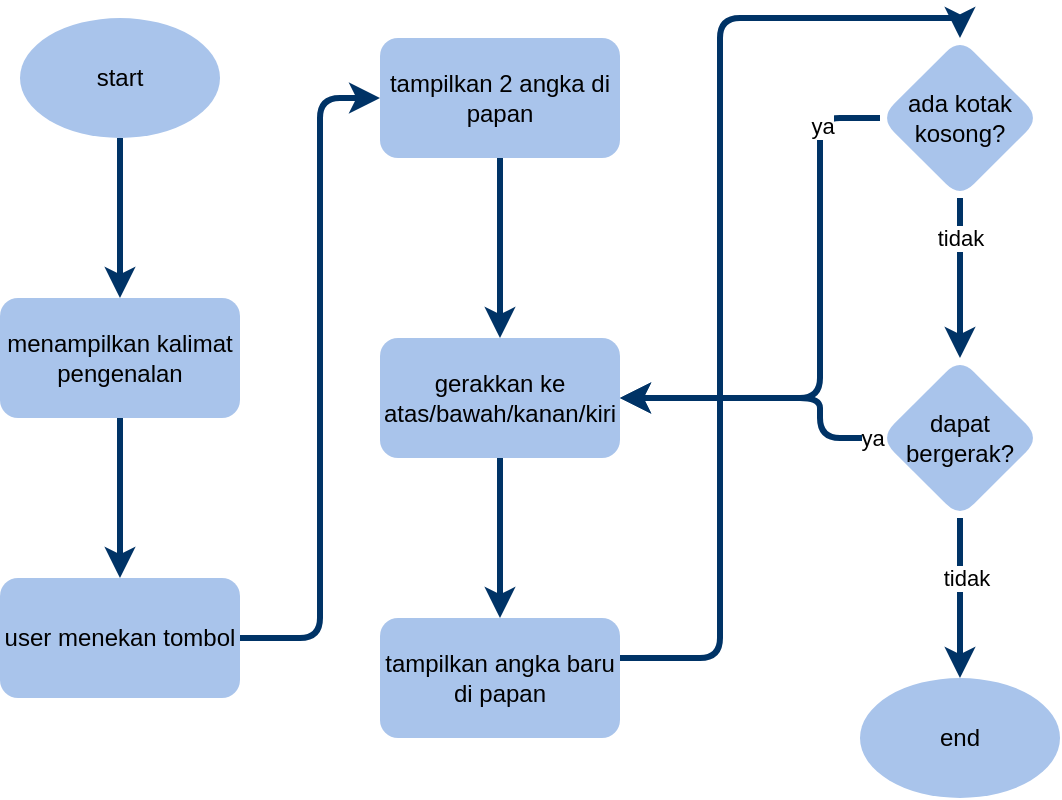 <mxfile version="14.0.1" type="github" pages="4">
  <diagram id="T2UT2bo1Ak-v4aJfg-jY" name="program">
    <mxGraphModel dx="1038" dy="1725" grid="1" gridSize="10" guides="1" tooltips="1" connect="1" arrows="1" fold="1" page="1" pageScale="1" pageWidth="827" pageHeight="1169" math="0" shadow="0">
      <root>
        <mxCell id="Y4s4Qlk-AK0nIqDz4730-0" />
        <mxCell id="Y4s4Qlk-AK0nIqDz4730-1" parent="Y4s4Qlk-AK0nIqDz4730-0" />
        <mxCell id="zIXlKLe2HgzTRJqo0AAv-16" value="" style="edgeStyle=orthogonalEdgeStyle;orthogonalLoop=1;jettySize=auto;html=1;fillColor=#eeeeee;strokeWidth=3;strokeColor=#003366;rounded=1;" parent="Y4s4Qlk-AK0nIqDz4730-1" source="Y4s4Qlk-AK0nIqDz4730-2" target="zIXlKLe2HgzTRJqo0AAv-15" edge="1">
          <mxGeometry relative="1" as="geometry" />
        </mxCell>
        <mxCell id="Y4s4Qlk-AK0nIqDz4730-2" value="tampilkan 2 angka di papan" style="rounded=1;whiteSpace=wrap;html=1;strokeColor=none;fillColor=#A9C4EB;" parent="Y4s4Qlk-AK0nIqDz4730-1" vertex="1">
          <mxGeometry x="330" y="-310" width="120" height="60" as="geometry" />
        </mxCell>
        <mxCell id="C9TWbiOwn15Tb-WQ4l_E-3" value="" style="edgeStyle=orthogonalEdgeStyle;orthogonalLoop=1;jettySize=auto;html=1;fillColor=#eeeeee;strokeWidth=3;strokeColor=#003366;rounded=1;" edge="1" parent="Y4s4Qlk-AK0nIqDz4730-1" source="zIXlKLe2HgzTRJqo0AAv-0" target="C9TWbiOwn15Tb-WQ4l_E-1">
          <mxGeometry relative="1" as="geometry" />
        </mxCell>
        <mxCell id="zIXlKLe2HgzTRJqo0AAv-0" value="start" style="strokeWidth=1;html=1;shape=mxgraph.flowchart.start_1;whiteSpace=wrap;strokeColor=none;fillColor=#A9C4EB;" parent="Y4s4Qlk-AK0nIqDz4730-1" vertex="1">
          <mxGeometry x="150" y="-320" width="100" height="60" as="geometry" />
        </mxCell>
        <mxCell id="zIXlKLe2HgzTRJqo0AAv-19" value="" style="edgeStyle=orthogonalEdgeStyle;orthogonalLoop=1;jettySize=auto;html=1;fillColor=#eeeeee;strokeWidth=3;strokeColor=#003366;rounded=1;" parent="Y4s4Qlk-AK0nIqDz4730-1" source="zIXlKLe2HgzTRJqo0AAv-15" target="zIXlKLe2HgzTRJqo0AAv-18" edge="1">
          <mxGeometry relative="1" as="geometry" />
        </mxCell>
        <mxCell id="zIXlKLe2HgzTRJqo0AAv-15" value="gerakkan ke atas/bawah/kanan/kiri" style="whiteSpace=wrap;html=1;rounded=1;strokeColor=none;fillColor=#A9C4EB;" parent="Y4s4Qlk-AK0nIqDz4730-1" vertex="1">
          <mxGeometry x="330" y="-160" width="120" height="60" as="geometry" />
        </mxCell>
        <mxCell id="zIXlKLe2HgzTRJqo0AAv-21" value="" style="edgeStyle=orthogonalEdgeStyle;orthogonalLoop=1;jettySize=auto;html=1;strokeWidth=3;strokeColor=#003366;rounded=1;" parent="Y4s4Qlk-AK0nIqDz4730-1" source="zIXlKLe2HgzTRJqo0AAv-18" target="zIXlKLe2HgzTRJqo0AAv-20" edge="1">
          <mxGeometry relative="1" as="geometry">
            <Array as="points">
              <mxPoint x="500" />
              <mxPoint x="500" y="-320" />
              <mxPoint x="620" y="-320" />
            </Array>
          </mxGeometry>
        </mxCell>
        <mxCell id="zIXlKLe2HgzTRJqo0AAv-18" value="tampilkan angka baru di papan" style="whiteSpace=wrap;html=1;rounded=1;strokeColor=none;fillColor=#A9C4EB;" parent="Y4s4Qlk-AK0nIqDz4730-1" vertex="1">
          <mxGeometry x="330" y="-20" width="120" height="60" as="geometry" />
        </mxCell>
        <mxCell id="zIXlKLe2HgzTRJqo0AAv-23" value="" style="edgeStyle=orthogonalEdgeStyle;orthogonalLoop=1;jettySize=auto;html=1;strokeWidth=3;strokeColor=#003366;rounded=1;" parent="Y4s4Qlk-AK0nIqDz4730-1" source="zIXlKLe2HgzTRJqo0AAv-20" target="zIXlKLe2HgzTRJqo0AAv-22" edge="1">
          <mxGeometry relative="1" as="geometry" />
        </mxCell>
        <mxCell id="zIXlKLe2HgzTRJqo0AAv-30" value="tidak" style="edgeLabel;html=1;align=center;verticalAlign=middle;resizable=0;points=[];" parent="zIXlKLe2HgzTRJqo0AAv-23" vertex="1" connectable="0">
          <mxGeometry x="-0.77" y="1" relative="1" as="geometry">
            <mxPoint x="-1" y="11" as="offset" />
          </mxGeometry>
        </mxCell>
        <mxCell id="zIXlKLe2HgzTRJqo0AAv-27" style="edgeStyle=orthogonalEdgeStyle;orthogonalLoop=1;jettySize=auto;html=1;exitX=0;exitY=0.5;exitDx=0;exitDy=0;entryX=1;entryY=0.5;entryDx=0;entryDy=0;strokeWidth=3;strokeColor=#003366;rounded=1;" parent="Y4s4Qlk-AK0nIqDz4730-1" source="zIXlKLe2HgzTRJqo0AAv-20" target="zIXlKLe2HgzTRJqo0AAv-15" edge="1">
          <mxGeometry relative="1" as="geometry">
            <Array as="points">
              <mxPoint x="550" y="-270" />
              <mxPoint x="550" y="-130" />
            </Array>
          </mxGeometry>
        </mxCell>
        <mxCell id="zIXlKLe2HgzTRJqo0AAv-29" value="ya" style="edgeLabel;html=1;align=center;verticalAlign=middle;resizable=0;points=[];" parent="zIXlKLe2HgzTRJqo0AAv-27" vertex="1" connectable="0">
          <mxGeometry x="-0.781" y="4" relative="1" as="geometry">
            <mxPoint as="offset" />
          </mxGeometry>
        </mxCell>
        <mxCell id="zIXlKLe2HgzTRJqo0AAv-20" value="ada kotak kosong?" style="rhombus;whiteSpace=wrap;html=1;rounded=1;strokeColor=none;fillColor=#A9C4EB;" parent="Y4s4Qlk-AK0nIqDz4730-1" vertex="1">
          <mxGeometry x="580" y="-310" width="80" height="80" as="geometry" />
        </mxCell>
        <mxCell id="zIXlKLe2HgzTRJqo0AAv-26" value="" style="edgeStyle=orthogonalEdgeStyle;orthogonalLoop=1;jettySize=auto;html=1;strokeWidth=3;strokeColor=#003366;rounded=1;" parent="Y4s4Qlk-AK0nIqDz4730-1" source="zIXlKLe2HgzTRJqo0AAv-22" target="zIXlKLe2HgzTRJqo0AAv-25" edge="1">
          <mxGeometry relative="1" as="geometry">
            <Array as="points">
              <mxPoint x="620" y="-10" />
              <mxPoint x="620" y="-10" />
            </Array>
          </mxGeometry>
        </mxCell>
        <mxCell id="zIXlKLe2HgzTRJqo0AAv-31" value="tidak" style="edgeLabel;html=1;align=center;verticalAlign=middle;resizable=0;points=[];" parent="zIXlKLe2HgzTRJqo0AAv-26" vertex="1" connectable="0">
          <mxGeometry x="-0.245" y="3" relative="1" as="geometry">
            <mxPoint as="offset" />
          </mxGeometry>
        </mxCell>
        <mxCell id="zIXlKLe2HgzTRJqo0AAv-28" style="edgeStyle=orthogonalEdgeStyle;orthogonalLoop=1;jettySize=auto;html=1;exitX=0;exitY=0.5;exitDx=0;exitDy=0;entryX=1;entryY=0.5;entryDx=0;entryDy=0;strokeWidth=3;strokeColor=#003366;rounded=1;" parent="Y4s4Qlk-AK0nIqDz4730-1" source="zIXlKLe2HgzTRJqo0AAv-22" target="zIXlKLe2HgzTRJqo0AAv-15" edge="1">
          <mxGeometry relative="1" as="geometry">
            <Array as="points">
              <mxPoint x="550" y="-110" />
              <mxPoint x="550" y="-130" />
            </Array>
          </mxGeometry>
        </mxCell>
        <mxCell id="zIXlKLe2HgzTRJqo0AAv-32" value="ya" style="edgeLabel;html=1;align=center;verticalAlign=middle;resizable=0;points=[];" parent="zIXlKLe2HgzTRJqo0AAv-28" vertex="1" connectable="0">
          <mxGeometry x="-0.939" relative="1" as="geometry">
            <mxPoint as="offset" />
          </mxGeometry>
        </mxCell>
        <mxCell id="zIXlKLe2HgzTRJqo0AAv-22" value="dapat bergerak?" style="rhombus;whiteSpace=wrap;html=1;rounded=1;strokeColor=none;fillColor=#A9C4EB;" parent="Y4s4Qlk-AK0nIqDz4730-1" vertex="1">
          <mxGeometry x="580" y="-150" width="80" height="80" as="geometry" />
        </mxCell>
        <mxCell id="zIXlKLe2HgzTRJqo0AAv-25" value="end" style="strokeWidth=1;html=1;shape=mxgraph.flowchart.start_1;whiteSpace=wrap;strokeColor=none;fillColor=#A9C4EB;" parent="Y4s4Qlk-AK0nIqDz4730-1" vertex="1">
          <mxGeometry x="570" y="10" width="100" height="60" as="geometry" />
        </mxCell>
        <mxCell id="C9TWbiOwn15Tb-WQ4l_E-0" value="" style="edgeStyle=orthogonalEdgeStyle;orthogonalLoop=1;jettySize=auto;html=1;fillColor=#eeeeee;strokeWidth=3;strokeColor=#003366;rounded=1;" edge="1" parent="Y4s4Qlk-AK0nIqDz4730-1" source="C9TWbiOwn15Tb-WQ4l_E-1" target="C9TWbiOwn15Tb-WQ4l_E-2">
          <mxGeometry relative="1" as="geometry" />
        </mxCell>
        <mxCell id="C9TWbiOwn15Tb-WQ4l_E-1" value="menampilkan kalimat pengenalan" style="whiteSpace=wrap;html=1;strokeWidth=1;rounded=1;glass=0;strokeColor=none;fillColor=#A9C4EB;" vertex="1" parent="Y4s4Qlk-AK0nIqDz4730-1">
          <mxGeometry x="140" y="-180" width="120" height="60" as="geometry" />
        </mxCell>
        <mxCell id="C9TWbiOwn15Tb-WQ4l_E-4" value="" style="edgeStyle=orthogonalEdgeStyle;orthogonalLoop=1;jettySize=auto;html=1;exitX=1;exitY=0.5;exitDx=0;exitDy=0;entryX=0;entryY=0.5;entryDx=0;entryDy=0;fillColor=#eeeeee;strokeWidth=3;strokeColor=#003366;rounded=1;" edge="1" parent="Y4s4Qlk-AK0nIqDz4730-1" source="C9TWbiOwn15Tb-WQ4l_E-2" target="Y4s4Qlk-AK0nIqDz4730-2">
          <mxGeometry relative="1" as="geometry">
            <mxPoint x="260" y="-100" as="sourcePoint" />
            <Array as="points">
              <mxPoint x="300" y="-10" />
              <mxPoint x="300" y="-280" />
            </Array>
          </mxGeometry>
        </mxCell>
        <mxCell id="C9TWbiOwn15Tb-WQ4l_E-2" value="user menekan tombol" style="whiteSpace=wrap;html=1;strokeWidth=1;rounded=1;strokeColor=none;fillColor=#A9C4EB;" vertex="1" parent="Y4s4Qlk-AK0nIqDz4730-1">
          <mxGeometry x="140" y="-40" width="120" height="60" as="geometry" />
        </mxCell>
      </root>
    </mxGraphModel>
  </diagram>
  <diagram id="WUv8m9_v2FEr9Gl5PyzX" name="hipo">
    <mxGraphModel dx="1038" dy="556" grid="1" gridSize="10" guides="1" tooltips="1" connect="1" arrows="1" fold="1" page="1" pageScale="1" pageWidth="827" pageHeight="1169" math="0" shadow="0">
      <root>
        <mxCell id="J490jO19RQLcvETdYB3l-0" />
        <mxCell id="J490jO19RQLcvETdYB3l-1" parent="J490jO19RQLcvETdYB3l-0" />
        <mxCell id="J490jO19RQLcvETdYB3l-4" value="" style="edgeStyle=orthogonalEdgeStyle;orthogonalLoop=1;jettySize=auto;html=1;strokeWidth=3;strokeColor=#003366;rounded=1;" parent="J490jO19RQLcvETdYB3l-1" source="J490jO19RQLcvETdYB3l-2" target="J490jO19RQLcvETdYB3l-3" edge="1">
          <mxGeometry relative="1" as="geometry">
            <Array as="points">
              <mxPoint x="414" y="130" />
              <mxPoint x="90" y="130" />
            </Array>
          </mxGeometry>
        </mxCell>
        <mxCell id="2frOQ8A8OxgFI9AzfBDg-1" value="" style="edgeStyle=orthogonalEdgeStyle;orthogonalLoop=1;jettySize=auto;html=1;strokeWidth=3;strokeColor=#003366;rounded=1;" parent="J490jO19RQLcvETdYB3l-1" source="J490jO19RQLcvETdYB3l-2" target="2frOQ8A8OxgFI9AzfBDg-0" edge="1">
          <mxGeometry relative="1" as="geometry" />
        </mxCell>
        <mxCell id="mZYsYZGWJdY1S_dB_Dcn-1" value="" style="edgeStyle=orthogonalEdgeStyle;orthogonalLoop=1;jettySize=auto;html=1;strokeWidth=3;strokeColor=#003366;rounded=1;" parent="J490jO19RQLcvETdYB3l-1" source="J490jO19RQLcvETdYB3l-2" target="mZYsYZGWJdY1S_dB_Dcn-0" edge="1">
          <mxGeometry relative="1" as="geometry">
            <Array as="points">
              <mxPoint x="414" y="130" />
              <mxPoint x="700" y="130" />
            </Array>
          </mxGeometry>
        </mxCell>
        <mxCell id="J490jO19RQLcvETdYB3l-2" value="sistem game 2048" style="rounded=0;whiteSpace=wrap;html=1;fillColor=#A9C4EB;strokeColor=none;glass=0;sketch=0;" parent="J490jO19RQLcvETdYB3l-1" vertex="1">
          <mxGeometry x="354" y="40" width="120" height="60" as="geometry" />
        </mxCell>
        <mxCell id="cxbXZ9GZxJAZjIofKFGW-1" value="" style="edgeStyle=orthogonalEdgeStyle;orthogonalLoop=1;jettySize=auto;html=1;strokeWidth=3;strokeColor=#003366;rounded=1;" parent="J490jO19RQLcvETdYB3l-1" source="J490jO19RQLcvETdYB3l-3" target="cxbXZ9GZxJAZjIofKFGW-0" edge="1">
          <mxGeometry relative="1" as="geometry" />
        </mxCell>
        <mxCell id="J490jO19RQLcvETdYB3l-3" value="entry perintah" style="rounded=0;whiteSpace=wrap;html=1;fillColor=#A9C4EB;strokeColor=none;glass=0;sketch=0;" parent="J490jO19RQLcvETdYB3l-1" vertex="1">
          <mxGeometry x="30" y="180" width="120" height="60" as="geometry" />
        </mxCell>
        <mxCell id="cxbXZ9GZxJAZjIofKFGW-7" value="" style="edgeStyle=orthogonalEdgeStyle;orthogonalLoop=1;jettySize=auto;html=1;strokeWidth=3;strokeColor=#003366;rounded=1;" parent="J490jO19RQLcvETdYB3l-1" source="2frOQ8A8OxgFI9AzfBDg-0" target="cxbXZ9GZxJAZjIofKFGW-6" edge="1">
          <mxGeometry relative="1" as="geometry" />
        </mxCell>
        <mxCell id="2frOQ8A8OxgFI9AzfBDg-0" value="operasi game" style="rounded=0;whiteSpace=wrap;html=1;fillColor=#A9C4EB;strokeColor=none;glass=0;sketch=0;" parent="J490jO19RQLcvETdYB3l-1" vertex="1">
          <mxGeometry x="354" y="180" width="120" height="60" as="geometry" />
        </mxCell>
        <mxCell id="cxbXZ9GZxJAZjIofKFGW-16" value="" style="edgeStyle=orthogonalEdgeStyle;orthogonalLoop=1;jettySize=auto;html=1;strokeWidth=3;strokeColor=#003366;rounded=1;" parent="J490jO19RQLcvETdYB3l-1" source="mZYsYZGWJdY1S_dB_Dcn-0" target="cxbXZ9GZxJAZjIofKFGW-15" edge="1">
          <mxGeometry relative="1" as="geometry" />
        </mxCell>
        <mxCell id="mZYsYZGWJdY1S_dB_Dcn-0" value="hasil" style="rounded=0;whiteSpace=wrap;html=1;fillColor=#A9C4EB;strokeColor=none;glass=0;sketch=0;" parent="J490jO19RQLcvETdYB3l-1" vertex="1">
          <mxGeometry x="640" y="180" width="120" height="60" as="geometry" />
        </mxCell>
        <mxCell id="cxbXZ9GZxJAZjIofKFGW-4" value="" style="edgeStyle=orthogonalEdgeStyle;orthogonalLoop=1;jettySize=auto;html=1;strokeWidth=3;strokeColor=#003366;rounded=1;exitX=0.5;exitY=1;exitDx=0;exitDy=0;entryX=0.5;entryY=0;entryDx=0;entryDy=0;" parent="J490jO19RQLcvETdYB3l-1" source="cxbXZ9GZxJAZjIofKFGW-0" target="cxbXZ9GZxJAZjIofKFGW-3" edge="1">
          <mxGeometry relative="1" as="geometry">
            <Array as="points">
              <mxPoint x="90" y="420" />
              <mxPoint x="90" y="420" />
            </Array>
          </mxGeometry>
        </mxCell>
        <mxCell id="cxbXZ9GZxJAZjIofKFGW-0" value="user" style="rounded=0;whiteSpace=wrap;html=1;fillColor=#A9C4EB;strokeColor=none;glass=0;sketch=0;" parent="J490jO19RQLcvETdYB3l-1" vertex="1">
          <mxGeometry x="30" y="320" width="120" height="60" as="geometry" />
        </mxCell>
        <mxCell id="cxbXZ9GZxJAZjIofKFGW-3" value="input perintah menekan tombol" style="rounded=0;whiteSpace=wrap;html=1;fillColor=#A9C4EB;strokeColor=none;glass=0;sketch=0;" parent="J490jO19RQLcvETdYB3l-1" vertex="1">
          <mxGeometry x="30" y="460" width="120" height="60" as="geometry" />
        </mxCell>
        <mxCell id="cxbXZ9GZxJAZjIofKFGW-5" value="menjalankan aplikasi" style="rounded=0;whiteSpace=wrap;html=1;fillColor=#A9C4EB;strokeColor=none;glass=0;sketch=0;" parent="J490jO19RQLcvETdYB3l-1" vertex="1">
          <mxGeometry x="30" y="520" width="120" height="60" as="geometry" />
        </mxCell>
        <mxCell id="cxbXZ9GZxJAZjIofKFGW-9" value="" style="edgeStyle=orthogonalEdgeStyle;orthogonalLoop=1;jettySize=auto;html=1;strokeWidth=3;strokeColor=#003366;rounded=1;" parent="J490jO19RQLcvETdYB3l-1" source="cxbXZ9GZxJAZjIofKFGW-6" target="cxbXZ9GZxJAZjIofKFGW-8" edge="1">
          <mxGeometry relative="1" as="geometry" />
        </mxCell>
        <mxCell id="cxbXZ9GZxJAZjIofKFGW-6" value="menekan tombol sesuai perintah" style="rounded=0;whiteSpace=wrap;html=1;fillColor=#A9C4EB;strokeColor=none;glass=0;sketch=0;" parent="J490jO19RQLcvETdYB3l-1" vertex="1">
          <mxGeometry x="354" y="320" width="120" height="60" as="geometry" />
        </mxCell>
        <mxCell id="cxbXZ9GZxJAZjIofKFGW-8" value="tombol panah kanan" style="rounded=0;whiteSpace=wrap;html=1;fillColor=#A9C4EB;strokeColor=none;glass=0;sketch=0;" parent="J490jO19RQLcvETdYB3l-1" vertex="1">
          <mxGeometry x="354" y="460" width="120" height="60" as="geometry" />
        </mxCell>
        <mxCell id="cxbXZ9GZxJAZjIofKFGW-10" value="tombol panah kiri" style="rounded=0;whiteSpace=wrap;html=1;fillColor=#A9C4EB;strokeColor=none;glass=0;sketch=0;" parent="J490jO19RQLcvETdYB3l-1" vertex="1">
          <mxGeometry x="354" y="520" width="120" height="60" as="geometry" />
        </mxCell>
        <mxCell id="cxbXZ9GZxJAZjIofKFGW-11" value="tombol panah atas" style="rounded=0;whiteSpace=wrap;html=1;fillColor=#A9C4EB;strokeColor=none;glass=0;sketch=0;" parent="J490jO19RQLcvETdYB3l-1" vertex="1">
          <mxGeometry x="354" y="580" width="120" height="60" as="geometry" />
        </mxCell>
        <mxCell id="cxbXZ9GZxJAZjIofKFGW-12" value="tombol panah bawah" style="rounded=0;whiteSpace=wrap;html=1;fillColor=#A9C4EB;strokeColor=none;glass=0;sketch=0;" parent="J490jO19RQLcvETdYB3l-1" vertex="1">
          <mxGeometry x="354" y="640" width="120" height="60" as="geometry" />
        </mxCell>
        <mxCell id="cxbXZ9GZxJAZjIofKFGW-14" value="tombol lain" style="rounded=0;whiteSpace=wrap;html=1;fillColor=#A9C4EB;strokeColor=none;glass=0;sketch=0;" parent="J490jO19RQLcvETdYB3l-1" vertex="1">
          <mxGeometry x="354" y="700" width="120" height="60" as="geometry" />
        </mxCell>
        <mxCell id="cxbXZ9GZxJAZjIofKFGW-18" value="" style="edgeStyle=orthogonalEdgeStyle;orthogonalLoop=1;jettySize=auto;html=1;strokeWidth=3;strokeColor=#003366;rounded=1;" parent="J490jO19RQLcvETdYB3l-1" source="cxbXZ9GZxJAZjIofKFGW-15" target="cxbXZ9GZxJAZjIofKFGW-17" edge="1">
          <mxGeometry relative="1" as="geometry" />
        </mxCell>
        <mxCell id="cxbXZ9GZxJAZjIofKFGW-15" value="hasil akhir game" style="rounded=0;whiteSpace=wrap;html=1;fillColor=#A9C4EB;strokeColor=none;glass=0;sketch=0;" parent="J490jO19RQLcvETdYB3l-1" vertex="1">
          <mxGeometry x="640" y="320" width="120" height="60" as="geometry" />
        </mxCell>
        <mxCell id="cxbXZ9GZxJAZjIofKFGW-17" value="game over" style="rounded=0;whiteSpace=wrap;html=1;fillColor=#A9C4EB;strokeColor=none;glass=0;sketch=0;" parent="J490jO19RQLcvETdYB3l-1" vertex="1">
          <mxGeometry x="640" y="460" width="120" height="60" as="geometry" />
        </mxCell>
        <mxCell id="cxbXZ9GZxJAZjIofKFGW-19" value="berhasil 2048" style="rounded=0;whiteSpace=wrap;html=1;fillColor=#A9C4EB;strokeColor=none;glass=0;sketch=0;" parent="J490jO19RQLcvETdYB3l-1" vertex="1">
          <mxGeometry x="640" y="520" width="120" height="60" as="geometry" />
        </mxCell>
      </root>
    </mxGraphModel>
  </diagram>
  <diagram id="1dv3gUnPzZitTW4oHXJU" name="sistem">
    <mxGraphModel dx="1038" dy="556" grid="1" gridSize="10" guides="1" tooltips="1" connect="1" arrows="1" fold="1" page="1" pageScale="1" pageWidth="827" pageHeight="1169" math="0" shadow="0">
      <root>
        <mxCell id="_xPvOF3T2u11-w171iyG-0" />
        <mxCell id="_xPvOF3T2u11-w171iyG-1" parent="_xPvOF3T2u11-w171iyG-0" />
        <mxCell id="_xPvOF3T2u11-w171iyG-6" value="" style="edgeStyle=orthogonalEdgeStyle;orthogonalLoop=1;jettySize=auto;html=1;strokeColor=#003366;rounded=1;strokeWidth=3;" parent="_xPvOF3T2u11-w171iyG-1" source="_xPvOF3T2u11-w171iyG-2" target="_xPvOF3T2u11-w171iyG-4" edge="1">
          <mxGeometry relative="1" as="geometry" />
        </mxCell>
        <mxCell id="_xPvOF3T2u11-w171iyG-2" value="start" style="strokeWidth=2;html=1;shape=mxgraph.flowchart.start_1;whiteSpace=wrap;fillColor=#A9C4EB;strokeColor=none;" parent="_xPvOF3T2u11-w171iyG-1" vertex="1">
          <mxGeometry x="160" y="80" width="100" height="60" as="geometry" />
        </mxCell>
        <mxCell id="_xPvOF3T2u11-w171iyG-3" value="end" style="strokeWidth=2;html=1;shape=mxgraph.flowchart.start_1;whiteSpace=wrap;fillColor=#A9C4EB;strokeColor=none;" parent="_xPvOF3T2u11-w171iyG-1" vertex="1">
          <mxGeometry x="160" y="585" width="100" height="60" as="geometry" />
        </mxCell>
        <mxCell id="_xPvOF3T2u11-w171iyG-7" value="" style="edgeStyle=orthogonalEdgeStyle;orthogonalLoop=1;jettySize=auto;html=1;strokeColor=#003366;rounded=1;strokeWidth=3;" parent="_xPvOF3T2u11-w171iyG-1" source="_xPvOF3T2u11-w171iyG-4" target="_xPvOF3T2u11-w171iyG-5" edge="1">
          <mxGeometry relative="1" as="geometry" />
        </mxCell>
        <mxCell id="_xPvOF3T2u11-w171iyG-4" value="entry perintah" style="rounded=1;whiteSpace=wrap;html=1;fillColor=#A9C4EB;strokeColor=none;" parent="_xPvOF3T2u11-w171iyG-1" vertex="1">
          <mxGeometry x="150" y="190" width="120" height="60" as="geometry" />
        </mxCell>
        <mxCell id="_xPvOF3T2u11-w171iyG-9" value="" style="edgeStyle=orthogonalEdgeStyle;orthogonalLoop=1;jettySize=auto;html=1;strokeColor=#003366;rounded=1;strokeWidth=3;" parent="_xPvOF3T2u11-w171iyG-1" source="_xPvOF3T2u11-w171iyG-5" target="_xPvOF3T2u11-w171iyG-8" edge="1">
          <mxGeometry relative="1" as="geometry" />
        </mxCell>
        <mxCell id="_xPvOF3T2u11-w171iyG-5" value="operasi game" style="rounded=1;whiteSpace=wrap;html=1;fillColor=#A9C4EB;strokeColor=none;" parent="_xPvOF3T2u11-w171iyG-1" vertex="1">
          <mxGeometry x="150" y="310" width="120" height="60" as="geometry" />
        </mxCell>
        <mxCell id="_xPvOF3T2u11-w171iyG-10" value="" style="edgeStyle=orthogonalEdgeStyle;orthogonalLoop=1;jettySize=auto;html=1;strokeColor=#003366;rounded=1;strokeWidth=3;" parent="_xPvOF3T2u11-w171iyG-1" source="_xPvOF3T2u11-w171iyG-8" target="_xPvOF3T2u11-w171iyG-3" edge="1">
          <mxGeometry relative="1" as="geometry" />
        </mxCell>
        <mxCell id="_xPvOF3T2u11-w171iyG-8" value="hasil" style="rounded=1;whiteSpace=wrap;html=1;fillColor=#A9C4EB;strokeColor=none;" parent="_xPvOF3T2u11-w171iyG-1" vertex="1">
          <mxGeometry x="150" y="450" width="120" height="60" as="geometry" />
        </mxCell>
      </root>
    </mxGraphModel>
  </diagram>
  <diagram id="RzwTDPZLGpbJmE8QnrEw" name="algoritma">
    <mxGraphModel dx="1038" dy="556" grid="1" gridSize="10" guides="1" tooltips="1" connect="1" arrows="1" fold="1" page="1" pageScale="1" pageWidth="827" pageHeight="1169" math="0" shadow="0">
      <root>
        <mxCell id="oW-Bp0QUXCfukwJRmE93-0" />
        <mxCell id="oW-Bp0QUXCfukwJRmE93-1" parent="oW-Bp0QUXCfukwJRmE93-0" />
      </root>
    </mxGraphModel>
  </diagram>
</mxfile>
